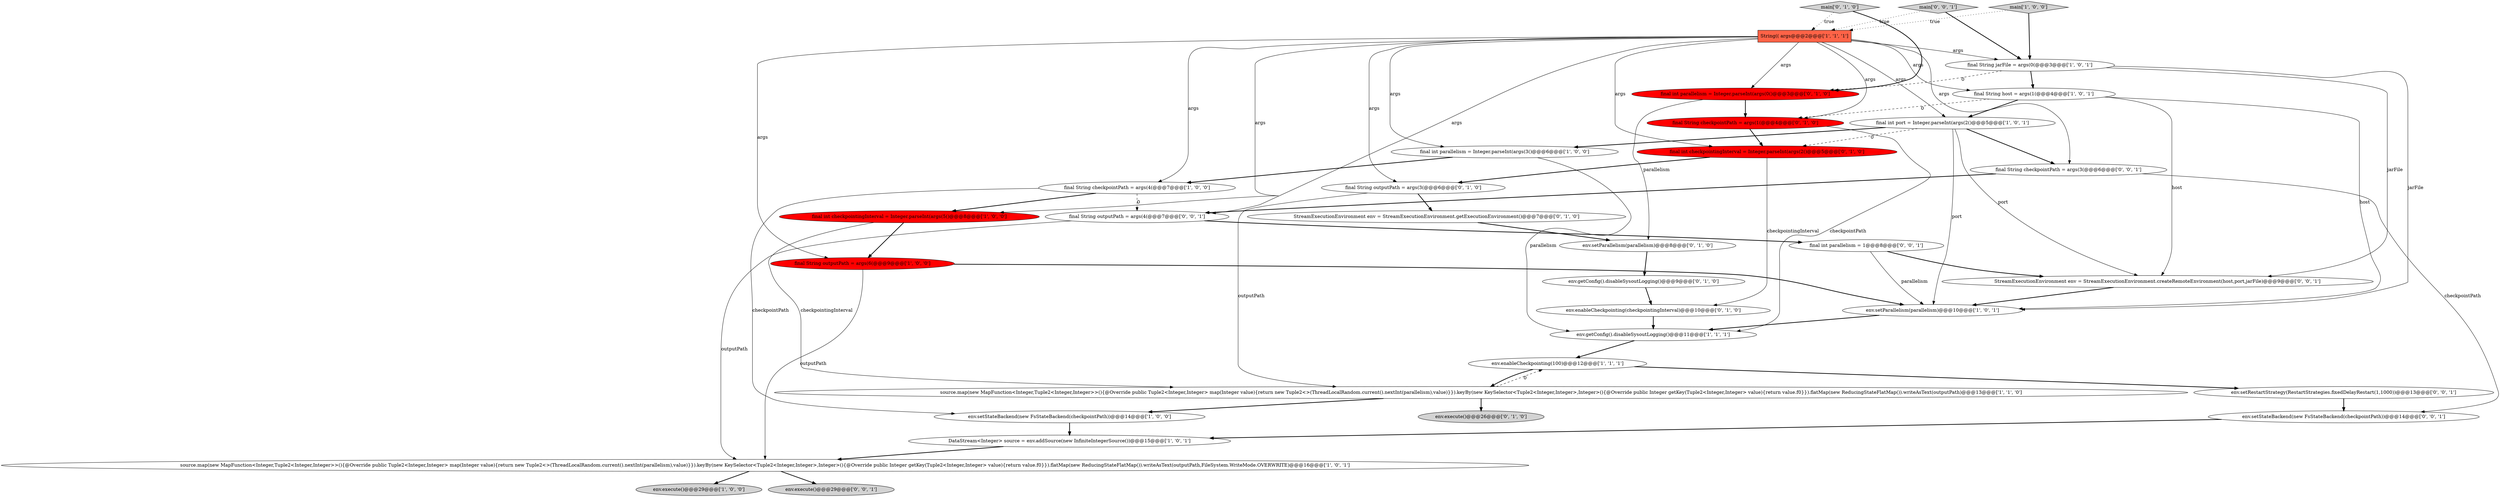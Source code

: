 digraph {
1 [style = filled, label = "env.execute()@@@29@@@['1', '0', '0']", fillcolor = lightgray, shape = ellipse image = "AAA0AAABBB1BBB"];
7 [style = filled, label = "env.setParallelism(parallelism)@@@10@@@['1', '0', '1']", fillcolor = white, shape = ellipse image = "AAA0AAABBB1BBB"];
24 [style = filled, label = "env.getConfig().disableSysoutLogging()@@@9@@@['0', '1', '0']", fillcolor = white, shape = ellipse image = "AAA0AAABBB2BBB"];
31 [style = filled, label = "env.setStateBackend(new FsStateBackend(checkpointPath))@@@14@@@['0', '0', '1']", fillcolor = white, shape = ellipse image = "AAA0AAABBB3BBB"];
12 [style = filled, label = "final String host = args(1(@@@4@@@['1', '0', '1']", fillcolor = white, shape = ellipse image = "AAA0AAABBB1BBB"];
29 [style = filled, label = "final String outputPath = args(4(@@@7@@@['0', '0', '1']", fillcolor = white, shape = ellipse image = "AAA0AAABBB3BBB"];
19 [style = filled, label = "env.enableCheckpointing(checkpointingInterval)@@@10@@@['0', '1', '0']", fillcolor = white, shape = ellipse image = "AAA0AAABBB2BBB"];
3 [style = filled, label = "env.setStateBackend(new FsStateBackend(checkpointPath))@@@14@@@['1', '0', '0']", fillcolor = white, shape = ellipse image = "AAA0AAABBB1BBB"];
16 [style = filled, label = "final String checkpointPath = args(4(@@@7@@@['1', '0', '0']", fillcolor = white, shape = ellipse image = "AAA0AAABBB1BBB"];
21 [style = filled, label = "env.execute()@@@26@@@['0', '1', '0']", fillcolor = lightgray, shape = ellipse image = "AAA0AAABBB2BBB"];
28 [style = filled, label = "main['0', '0', '1']", fillcolor = lightgray, shape = diamond image = "AAA0AAABBB3BBB"];
6 [style = filled, label = "env.enableCheckpointing(100)@@@12@@@['1', '1', '1']", fillcolor = white, shape = ellipse image = "AAA0AAABBB1BBB"];
34 [style = filled, label = "env.execute()@@@29@@@['0', '0', '1']", fillcolor = lightgray, shape = ellipse image = "AAA0AAABBB3BBB"];
8 [style = filled, label = "String(( args@@@2@@@['1', '1', '1']", fillcolor = tomato, shape = box image = "AAA0AAABBB1BBB"];
20 [style = filled, label = "StreamExecutionEnvironment env = StreamExecutionEnvironment.getExecutionEnvironment()@@@7@@@['0', '1', '0']", fillcolor = white, shape = ellipse image = "AAA0AAABBB2BBB"];
15 [style = filled, label = "main['1', '0', '0']", fillcolor = lightgray, shape = diamond image = "AAA0AAABBB1BBB"];
30 [style = filled, label = "env.setRestartStrategy(RestartStrategies.fixedDelayRestart(1,1000))@@@13@@@['0', '0', '1']", fillcolor = white, shape = ellipse image = "AAA0AAABBB3BBB"];
0 [style = filled, label = "final int port = Integer.parseInt(args(2()@@@5@@@['1', '0', '1']", fillcolor = white, shape = ellipse image = "AAA0AAABBB1BBB"];
26 [style = filled, label = "final String checkpointPath = args(1(@@@4@@@['0', '1', '0']", fillcolor = red, shape = ellipse image = "AAA1AAABBB2BBB"];
10 [style = filled, label = "env.getConfig().disableSysoutLogging()@@@11@@@['1', '1', '1']", fillcolor = white, shape = ellipse image = "AAA0AAABBB1BBB"];
33 [style = filled, label = "final String checkpointPath = args(3(@@@6@@@['0', '0', '1']", fillcolor = white, shape = ellipse image = "AAA0AAABBB3BBB"];
17 [style = filled, label = "env.setParallelism(parallelism)@@@8@@@['0', '1', '0']", fillcolor = white, shape = ellipse image = "AAA0AAABBB2BBB"];
2 [style = filled, label = "source.map(new MapFunction<Integer,Tuple2<Integer,Integer>>(){@Override public Tuple2<Integer,Integer> map(Integer value){return new Tuple2<>(ThreadLocalRandom.current().nextInt(parallelism),value)}}).keyBy(new KeySelector<Tuple2<Integer,Integer>,Integer>(){@Override public Integer getKey(Tuple2<Integer,Integer> value){return value.f0}}).flatMap(new ReducingStateFlatMap()).writeAsText(outputPath,FileSystem.WriteMode.OVERWRITE)@@@16@@@['1', '0', '1']", fillcolor = white, shape = ellipse image = "AAA0AAABBB1BBB"];
27 [style = filled, label = "StreamExecutionEnvironment env = StreamExecutionEnvironment.createRemoteEnvironment(host,port,jarFile)@@@9@@@['0', '0', '1']", fillcolor = white, shape = ellipse image = "AAA0AAABBB3BBB"];
11 [style = filled, label = "final String outputPath = args(6(@@@9@@@['1', '0', '0']", fillcolor = red, shape = ellipse image = "AAA1AAABBB1BBB"];
13 [style = filled, label = "final String jarFile = args(0(@@@3@@@['1', '0', '1']", fillcolor = white, shape = ellipse image = "AAA0AAABBB1BBB"];
25 [style = filled, label = "main['0', '1', '0']", fillcolor = lightgray, shape = diamond image = "AAA0AAABBB2BBB"];
4 [style = filled, label = "source.map(new MapFunction<Integer,Tuple2<Integer,Integer>>(){@Override public Tuple2<Integer,Integer> map(Integer value){return new Tuple2<>(ThreadLocalRandom.current().nextInt(parallelism),value)}}).keyBy(new KeySelector<Tuple2<Integer,Integer>,Integer>(){@Override public Integer getKey(Tuple2<Integer,Integer> value){return value.f0}}).flatMap(new ReducingStateFlatMap()).writeAsText(outputPath)@@@13@@@['1', '1', '0']", fillcolor = white, shape = ellipse image = "AAA0AAABBB1BBB"];
18 [style = filled, label = "final String outputPath = args(3(@@@6@@@['0', '1', '0']", fillcolor = white, shape = ellipse image = "AAA0AAABBB2BBB"];
22 [style = filled, label = "final int parallelism = Integer.parseInt(args(0()@@@3@@@['0', '1', '0']", fillcolor = red, shape = ellipse image = "AAA1AAABBB2BBB"];
5 [style = filled, label = "final int checkpointingInterval = Integer.parseInt(args(5()@@@8@@@['1', '0', '0']", fillcolor = red, shape = ellipse image = "AAA1AAABBB1BBB"];
14 [style = filled, label = "DataStream<Integer> source = env.addSource(new InfiniteIntegerSource())@@@15@@@['1', '0', '1']", fillcolor = white, shape = ellipse image = "AAA0AAABBB1BBB"];
32 [style = filled, label = "final int parallelism = 1@@@8@@@['0', '0', '1']", fillcolor = white, shape = ellipse image = "AAA0AAABBB3BBB"];
9 [style = filled, label = "final int parallelism = Integer.parseInt(args(3()@@@6@@@['1', '0', '0']", fillcolor = white, shape = ellipse image = "AAA0AAABBB1BBB"];
23 [style = filled, label = "final int checkpointingInterval = Integer.parseInt(args(2()@@@5@@@['0', '1', '0']", fillcolor = red, shape = ellipse image = "AAA1AAABBB2BBB"];
33->31 [style = solid, label="checkpointPath"];
31->14 [style = bold, label=""];
22->26 [style = bold, label=""];
8->16 [style = solid, label="args"];
4->3 [style = bold, label=""];
8->13 [style = solid, label="args"];
0->9 [style = bold, label=""];
15->13 [style = bold, label=""];
8->26 [style = solid, label="args"];
20->17 [style = bold, label=""];
24->19 [style = bold, label=""];
28->8 [style = dotted, label="true"];
8->29 [style = solid, label="args"];
25->22 [style = bold, label=""];
7->10 [style = bold, label=""];
13->7 [style = solid, label="jarFile"];
2->1 [style = bold, label=""];
12->27 [style = solid, label="host"];
8->9 [style = solid, label="args"];
0->23 [style = dashed, label="0"];
3->14 [style = bold, label=""];
18->4 [style = solid, label="outputPath"];
0->27 [style = solid, label="port"];
2->34 [style = bold, label=""];
4->21 [style = bold, label=""];
19->10 [style = bold, label=""];
32->27 [style = bold, label=""];
28->13 [style = bold, label=""];
9->10 [style = solid, label="parallelism"];
26->10 [style = solid, label="checkpointPath"];
23->19 [style = solid, label="checkpointingInterval"];
4->6 [style = dashed, label="0"];
13->27 [style = solid, label="jarFile"];
12->0 [style = bold, label=""];
32->7 [style = solid, label="parallelism"];
8->23 [style = solid, label="args"];
9->16 [style = bold, label=""];
8->12 [style = solid, label="args"];
10->6 [style = bold, label=""];
8->18 [style = solid, label="args"];
11->2 [style = solid, label="outputPath"];
33->29 [style = bold, label=""];
12->26 [style = dashed, label="0"];
5->4 [style = solid, label="checkpointingInterval"];
8->11 [style = solid, label="args"];
8->33 [style = solid, label="args"];
6->4 [style = bold, label=""];
18->20 [style = bold, label=""];
17->24 [style = bold, label=""];
13->12 [style = bold, label=""];
15->8 [style = dotted, label="true"];
0->33 [style = bold, label=""];
8->22 [style = solid, label="args"];
30->31 [style = bold, label=""];
29->2 [style = solid, label="outputPath"];
29->32 [style = bold, label=""];
11->7 [style = bold, label=""];
26->23 [style = bold, label=""];
27->7 [style = bold, label=""];
16->5 [style = bold, label=""];
16->29 [style = dashed, label="0"];
5->11 [style = bold, label=""];
14->2 [style = bold, label=""];
6->30 [style = bold, label=""];
0->7 [style = solid, label="port"];
13->22 [style = dashed, label="0"];
23->18 [style = bold, label=""];
16->3 [style = solid, label="checkpointPath"];
25->8 [style = dotted, label="true"];
22->17 [style = solid, label="parallelism"];
8->5 [style = solid, label="args"];
8->0 [style = solid, label="args"];
12->7 [style = solid, label="host"];
}
